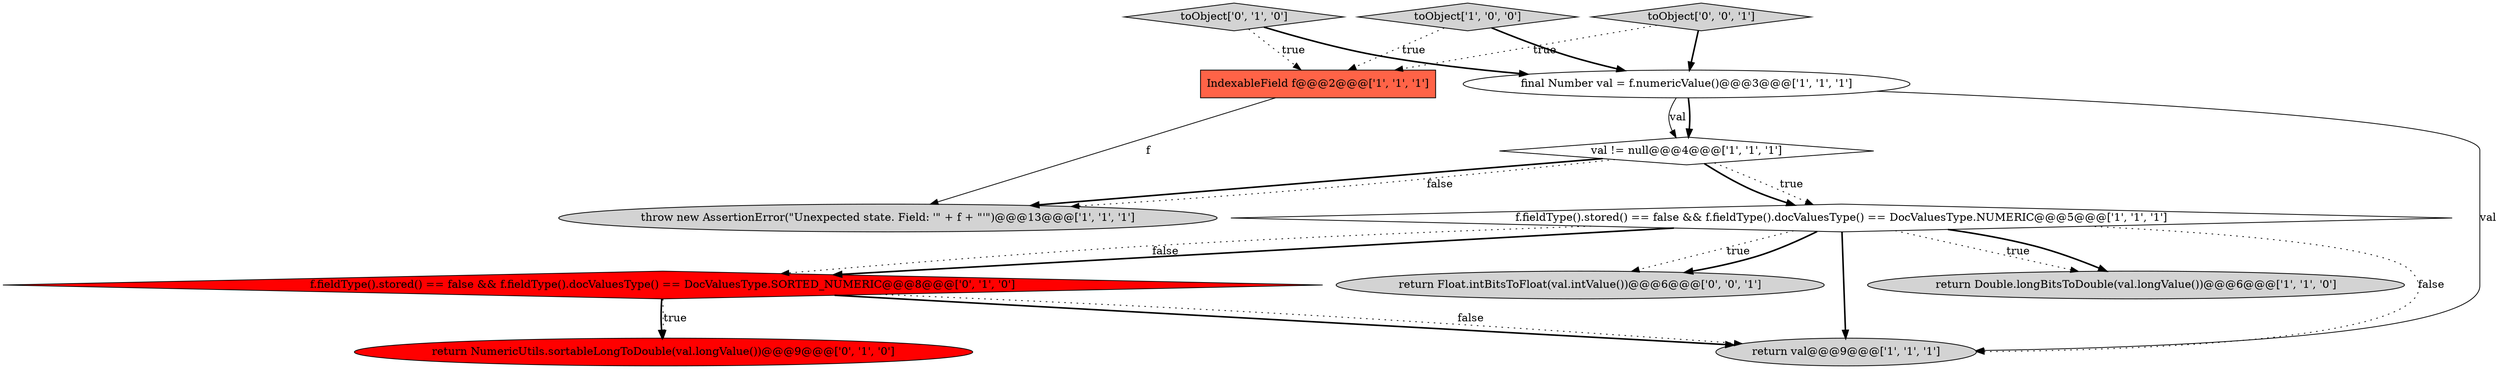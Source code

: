 digraph {
11 [style = filled, label = "return Float.intBitsToFloat(val.intValue())@@@6@@@['0', '0', '1']", fillcolor = lightgray, shape = ellipse image = "AAA0AAABBB3BBB"];
1 [style = filled, label = "val != null@@@4@@@['1', '1', '1']", fillcolor = white, shape = diamond image = "AAA0AAABBB1BBB"];
6 [style = filled, label = "IndexableField f@@@2@@@['1', '1', '1']", fillcolor = tomato, shape = box image = "AAA0AAABBB1BBB"];
8 [style = filled, label = "toObject['0', '1', '0']", fillcolor = lightgray, shape = diamond image = "AAA0AAABBB2BBB"];
4 [style = filled, label = "return val@@@9@@@['1', '1', '1']", fillcolor = lightgray, shape = ellipse image = "AAA0AAABBB1BBB"];
12 [style = filled, label = "toObject['0', '0', '1']", fillcolor = lightgray, shape = diamond image = "AAA0AAABBB3BBB"];
0 [style = filled, label = "throw new AssertionError(\"Unexpected state. Field: '\" + f + \"'\")@@@13@@@['1', '1', '1']", fillcolor = lightgray, shape = ellipse image = "AAA0AAABBB1BBB"];
2 [style = filled, label = "f.fieldType().stored() == false && f.fieldType().docValuesType() == DocValuesType.NUMERIC@@@5@@@['1', '1', '1']", fillcolor = white, shape = diamond image = "AAA0AAABBB1BBB"];
7 [style = filled, label = "final Number val = f.numericValue()@@@3@@@['1', '1', '1']", fillcolor = white, shape = ellipse image = "AAA0AAABBB1BBB"];
10 [style = filled, label = "return NumericUtils.sortableLongToDouble(val.longValue())@@@9@@@['0', '1', '0']", fillcolor = red, shape = ellipse image = "AAA1AAABBB2BBB"];
5 [style = filled, label = "toObject['1', '0', '0']", fillcolor = lightgray, shape = diamond image = "AAA0AAABBB1BBB"];
9 [style = filled, label = "f.fieldType().stored() == false && f.fieldType().docValuesType() == DocValuesType.SORTED_NUMERIC@@@8@@@['0', '1', '0']", fillcolor = red, shape = diamond image = "AAA1AAABBB2BBB"];
3 [style = filled, label = "return Double.longBitsToDouble(val.longValue())@@@6@@@['1', '1', '0']", fillcolor = lightgray, shape = ellipse image = "AAA0AAABBB1BBB"];
2->3 [style = dotted, label="true"];
7->1 [style = bold, label=""];
9->4 [style = bold, label=""];
2->3 [style = bold, label=""];
5->6 [style = dotted, label="true"];
1->0 [style = bold, label=""];
2->9 [style = bold, label=""];
9->10 [style = bold, label=""];
2->4 [style = bold, label=""];
12->7 [style = bold, label=""];
9->4 [style = dotted, label="false"];
8->7 [style = bold, label=""];
2->9 [style = dotted, label="false"];
2->11 [style = dotted, label="true"];
6->0 [style = solid, label="f"];
8->6 [style = dotted, label="true"];
12->6 [style = dotted, label="true"];
7->1 [style = solid, label="val"];
7->4 [style = solid, label="val"];
5->7 [style = bold, label=""];
1->2 [style = bold, label=""];
2->4 [style = dotted, label="false"];
1->2 [style = dotted, label="true"];
9->10 [style = dotted, label="true"];
2->11 [style = bold, label=""];
1->0 [style = dotted, label="false"];
}
